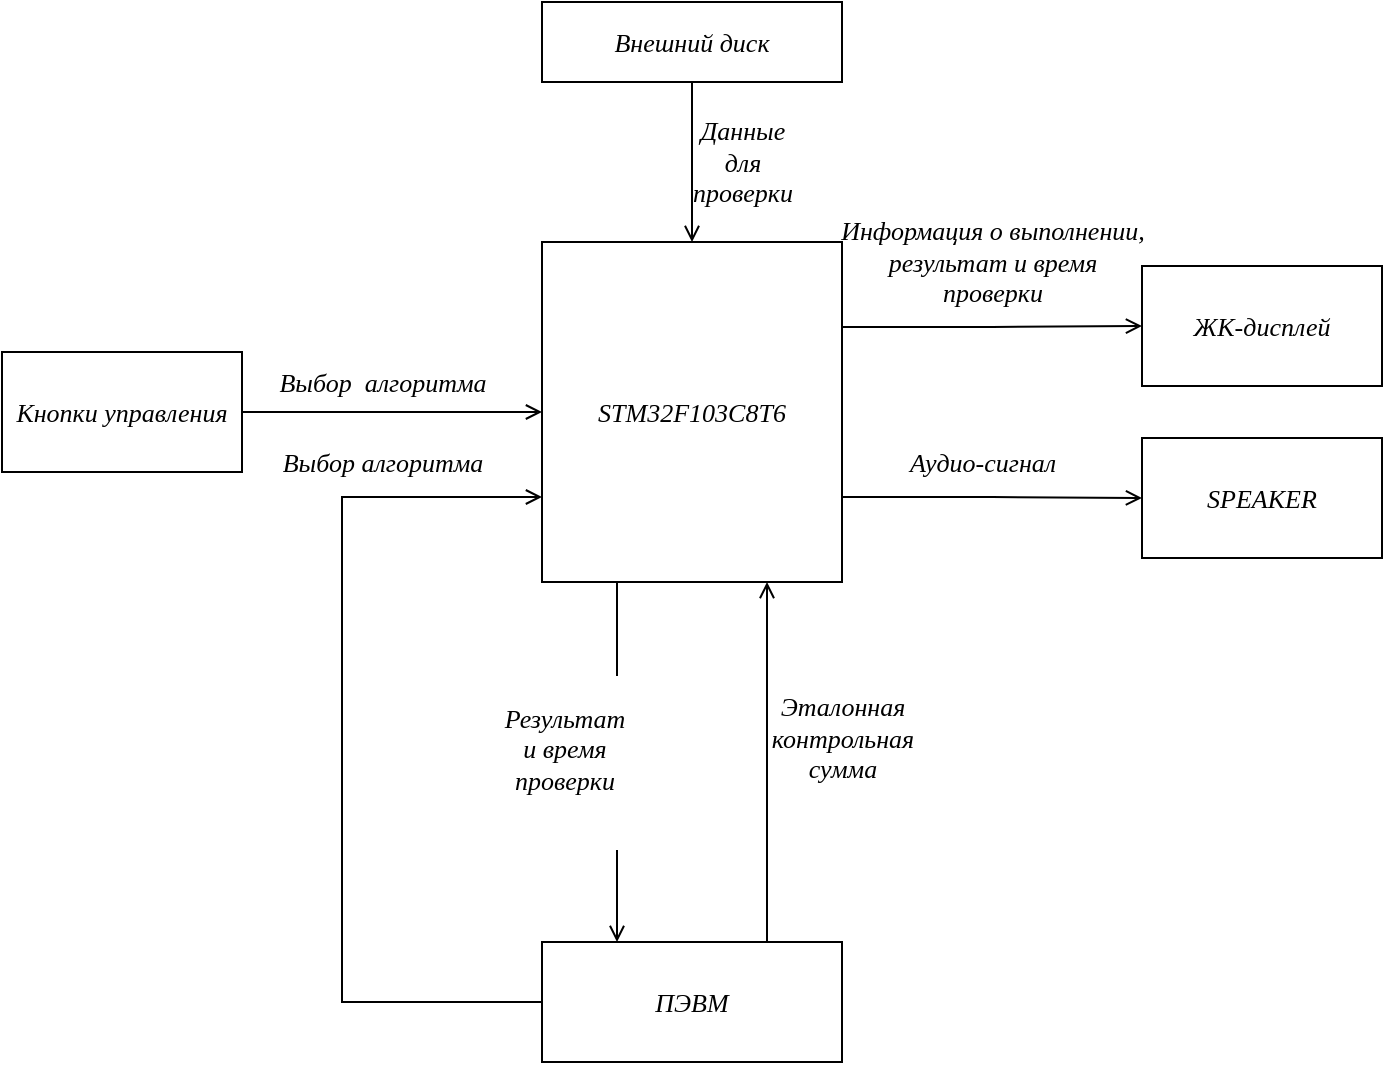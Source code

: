 <mxfile version="22.1.4" type="device">
  <diagram name="Страница — 1" id="o8DwsD4q_UCmekTN6hks">
    <mxGraphModel dx="-1376" dy="562" grid="1" gridSize="10" guides="1" tooltips="1" connect="1" arrows="1" fold="1" page="1" pageScale="1" pageWidth="827" pageHeight="1169" math="0" shadow="0">
      <root>
        <mxCell id="0" />
        <mxCell id="1" parent="0" />
        <mxCell id="ykUxlusXsKbkb0VpRQLI-13" value="Информация о выполнении,&lt;br&gt;результат и время&lt;br style=&quot;font-size: 13px;&quot;&gt;проверки" style="edgeStyle=orthogonalEdgeStyle;rounded=0;orthogonalLoop=1;jettySize=auto;html=1;exitX=1;exitY=0.25;exitDx=0;exitDy=0;entryX=0;entryY=0.5;entryDx=0;entryDy=0;fontFamily=GOSTRUS Type A;fontSize=13;fontStyle=2;movable=1;resizable=1;rotatable=1;deletable=1;editable=1;locked=0;connectable=1;endArrow=open;endFill=0;" parent="1" source="ykUxlusXsKbkb0VpRQLI-1" target="ykUxlusXsKbkb0VpRQLI-3" edge="1">
          <mxGeometry x="0.004" y="32" relative="1" as="geometry">
            <mxPoint as="offset" />
          </mxGeometry>
        </mxCell>
        <mxCell id="ykUxlusXsKbkb0VpRQLI-14" value="Аудио-сигнал" style="edgeStyle=orthogonalEdgeStyle;rounded=0;orthogonalLoop=1;jettySize=auto;html=1;exitX=1;exitY=0.75;exitDx=0;exitDy=0;entryX=0;entryY=0.5;entryDx=0;entryDy=0;fontFamily=GOSTRUS Type A;fontSize=13;fontStyle=2;movable=1;resizable=1;rotatable=1;deletable=1;editable=1;locked=0;connectable=1;endArrow=open;endFill=0;" parent="1" source="ykUxlusXsKbkb0VpRQLI-1" target="ykUxlusXsKbkb0VpRQLI-5" edge="1">
          <mxGeometry x="-0.07" y="18" relative="1" as="geometry">
            <mxPoint as="offset" />
          </mxGeometry>
        </mxCell>
        <mxCell id="_XdvEspnEwE6ffSi1a87-3" value="&#xa;&lt;span style=&quot;color: rgb(0, 0, 0); font-size: 13px; font-variant-ligatures: normal; font-variant-caps: normal; font-weight: 400; letter-spacing: normal; orphans: 2; text-align: center; text-indent: 0px; text-transform: none; widows: 2; word-spacing: 0px; -webkit-text-stroke-width: 0px; background-color: rgb(255, 255, 255); text-decoration-thickness: initial; text-decoration-style: initial; text-decoration-color: initial; float: none; display: inline !important;&quot;&gt;Результат&lt;/span&gt;&lt;br style=&quot;border-color: var(--border-color); color: rgb(0, 0, 0); font-size: 13px; font-variant-ligatures: normal; font-variant-caps: normal; font-weight: 400; letter-spacing: normal; orphans: 2; text-align: center; text-indent: 0px; text-transform: none; widows: 2; word-spacing: 0px; -webkit-text-stroke-width: 0px; text-decoration-thickness: initial; text-decoration-style: initial; text-decoration-color: initial;&quot;&gt;&lt;span style=&quot;color: rgb(0, 0, 0); font-size: 13px; font-variant-ligatures: normal; font-variant-caps: normal; font-weight: 400; letter-spacing: normal; orphans: 2; text-align: center; text-indent: 0px; text-transform: none; widows: 2; word-spacing: 0px; -webkit-text-stroke-width: 0px; background-color: rgb(255, 255, 255); text-decoration-thickness: initial; text-decoration-style: initial; text-decoration-color: initial; float: none; display: inline !important;&quot;&gt;и время&lt;/span&gt;&lt;br style=&quot;border-color: var(--border-color); color: rgb(0, 0, 0); font-size: 13px; font-variant-ligatures: normal; font-variant-caps: normal; font-weight: 400; letter-spacing: normal; orphans: 2; text-align: center; text-indent: 0px; text-transform: none; widows: 2; word-spacing: 0px; -webkit-text-stroke-width: 0px; text-decoration-thickness: initial; text-decoration-style: initial; text-decoration-color: initial;&quot;&gt;&lt;span style=&quot;color: rgb(0, 0, 0); font-size: 13px; font-variant-ligatures: normal; font-variant-caps: normal; font-weight: 400; letter-spacing: normal; orphans: 2; text-align: center; text-indent: 0px; text-transform: none; widows: 2; word-spacing: 0px; -webkit-text-stroke-width: 0px; background-color: rgb(255, 255, 255); text-decoration-thickness: initial; text-decoration-style: initial; text-decoration-color: initial; float: none; display: inline !important;&quot;&gt;проверки&lt;/span&gt;&#xa;&#xa;" style="edgeStyle=orthogonalEdgeStyle;rounded=0;orthogonalLoop=1;jettySize=auto;html=1;exitX=0.25;exitY=1;exitDx=0;exitDy=0;entryX=0.25;entryY=0;entryDx=0;entryDy=0;fontFamily=GOSTRUS Type A;fontStyle=2;movable=1;resizable=1;rotatable=1;deletable=1;editable=1;locked=0;connectable=1;endArrow=open;endFill=0;" parent="1" source="ykUxlusXsKbkb0VpRQLI-1" target="ykUxlusXsKbkb0VpRQLI-2" edge="1">
          <mxGeometry y="-27" relative="1" as="geometry">
            <mxPoint as="offset" />
          </mxGeometry>
        </mxCell>
        <mxCell id="ykUxlusXsKbkb0VpRQLI-1" value="STM32F103C8T6" style="rounded=0;whiteSpace=wrap;html=1;fontFamily=GOSTRUS Type A;fontSize=13;fontStyle=2;movable=1;resizable=1;rotatable=1;deletable=1;editable=1;locked=0;connectable=1;" parent="1" vertex="1">
          <mxGeometry x="2820" y="140.0" width="150" height="170" as="geometry" />
        </mxCell>
        <mxCell id="ykUxlusXsKbkb0VpRQLI-7" value="Выбор алгоритма" style="edgeStyle=orthogonalEdgeStyle;rounded=0;orthogonalLoop=1;jettySize=auto;html=1;exitX=0;exitY=0.5;exitDx=0;exitDy=0;entryX=0;entryY=0.75;entryDx=0;entryDy=0;fontFamily=GOSTRUS Type A;fontSize=13;fontStyle=2;movable=1;resizable=1;rotatable=1;deletable=1;editable=1;locked=0;connectable=1;endArrow=open;endFill=0;" parent="1" source="ykUxlusXsKbkb0VpRQLI-2" target="ykUxlusXsKbkb0VpRQLI-1" edge="1">
          <mxGeometry x="0.646" y="18" relative="1" as="geometry">
            <mxPoint as="offset" />
            <Array as="points">
              <mxPoint x="2720" y="520" />
              <mxPoint x="2720" y="268" />
            </Array>
          </mxGeometry>
        </mxCell>
        <mxCell id="ykUxlusXsKbkb0VpRQLI-15" value="Эталонная&lt;br style=&quot;font-size: 13px;&quot;&gt;контрольная&lt;br style=&quot;font-size: 13px;&quot;&gt;сумма" style="edgeStyle=orthogonalEdgeStyle;rounded=0;orthogonalLoop=1;jettySize=auto;html=1;exitX=0.75;exitY=0;exitDx=0;exitDy=0;entryX=0.75;entryY=1;entryDx=0;entryDy=0;fontFamily=GOSTRUS Type A;fontSize=13;fontStyle=2;movable=1;resizable=1;rotatable=1;deletable=1;editable=1;locked=0;connectable=1;endArrow=open;endFill=0;" parent="1" source="ykUxlusXsKbkb0VpRQLI-2" target="ykUxlusXsKbkb0VpRQLI-1" edge="1">
          <mxGeometry x="0.136" y="-37" relative="1" as="geometry">
            <mxPoint as="offset" />
            <Array as="points" />
          </mxGeometry>
        </mxCell>
        <mxCell id="ykUxlusXsKbkb0VpRQLI-2" value="ПЭВМ" style="rounded=0;whiteSpace=wrap;html=1;fontFamily=GOSTRUS Type A;fontSize=13;fontStyle=2;movable=1;resizable=1;rotatable=1;deletable=1;editable=1;locked=0;connectable=1;" parent="1" vertex="1">
          <mxGeometry x="2820" y="490" width="150" height="60" as="geometry" />
        </mxCell>
        <mxCell id="ykUxlusXsKbkb0VpRQLI-3" value="ЖК-дисплей" style="rounded=0;whiteSpace=wrap;html=1;fontFamily=GOSTRUS Type A;fontSize=13;fontStyle=2;movable=1;resizable=1;rotatable=1;deletable=1;editable=1;locked=0;connectable=1;" parent="1" vertex="1">
          <mxGeometry x="3120" y="152.0" width="120" height="60" as="geometry" />
        </mxCell>
        <mxCell id="ykUxlusXsKbkb0VpRQLI-6" value="Выбор&amp;nbsp; алгоритма" style="edgeStyle=orthogonalEdgeStyle;rounded=0;orthogonalLoop=1;jettySize=auto;html=1;exitX=1;exitY=0.5;exitDx=0;exitDy=0;entryX=0;entryY=0.5;entryDx=0;entryDy=0;fontFamily=GOSTRUS Type A;fontSize=13;fontStyle=2;movable=1;resizable=1;rotatable=1;deletable=1;editable=1;locked=0;connectable=1;endArrow=open;endFill=0;" parent="1" source="ykUxlusXsKbkb0VpRQLI-4" target="ykUxlusXsKbkb0VpRQLI-1" edge="1">
          <mxGeometry x="-0.067" y="15" relative="1" as="geometry">
            <mxPoint as="offset" />
          </mxGeometry>
        </mxCell>
        <mxCell id="ykUxlusXsKbkb0VpRQLI-4" value="Кнопки управления" style="rounded=0;whiteSpace=wrap;html=1;fontFamily=GOSTRUS Type A;fontSize=13;fontStyle=2;movable=1;resizable=1;rotatable=1;deletable=1;editable=1;locked=0;connectable=1;" parent="1" vertex="1">
          <mxGeometry x="2550" y="195.0" width="120" height="60" as="geometry" />
        </mxCell>
        <mxCell id="ykUxlusXsKbkb0VpRQLI-5" value="SPEAKER" style="rounded=0;whiteSpace=wrap;html=1;fontFamily=GOSTRUS Type A;fontSize=13;fontStyle=2;movable=1;resizable=1;rotatable=1;deletable=1;editable=1;locked=0;connectable=1;" parent="1" vertex="1">
          <mxGeometry x="3120" y="238.0" width="120" height="60" as="geometry" />
        </mxCell>
        <mxCell id="ykUxlusXsKbkb0VpRQLI-11" value="Данные&lt;br style=&quot;font-size: 13px;&quot;&gt;для&lt;br style=&quot;font-size: 13px;&quot;&gt;проверки" style="edgeStyle=orthogonalEdgeStyle;rounded=0;orthogonalLoop=1;jettySize=auto;html=1;exitX=0.5;exitY=1;exitDx=0;exitDy=0;entryX=0.5;entryY=0;entryDx=0;entryDy=0;fontFamily=GOSTRUS Type A;fontSize=13;fontStyle=2;movable=1;resizable=1;rotatable=1;deletable=1;editable=1;locked=0;connectable=1;endArrow=open;endFill=0;" parent="1" source="ykUxlusXsKbkb0VpRQLI-10" target="ykUxlusXsKbkb0VpRQLI-1" edge="1">
          <mxGeometry y="25" relative="1" as="geometry">
            <mxPoint as="offset" />
          </mxGeometry>
        </mxCell>
        <mxCell id="ykUxlusXsKbkb0VpRQLI-10" value="Внешний диск" style="rounded=0;whiteSpace=wrap;html=1;fontFamily=GOSTRUS Type A;fontSize=13;fontStyle=2;movable=1;resizable=1;rotatable=1;deletable=1;editable=1;locked=0;connectable=1;" parent="1" vertex="1">
          <mxGeometry x="2820" y="20" width="150" height="40" as="geometry" />
        </mxCell>
      </root>
    </mxGraphModel>
  </diagram>
</mxfile>

